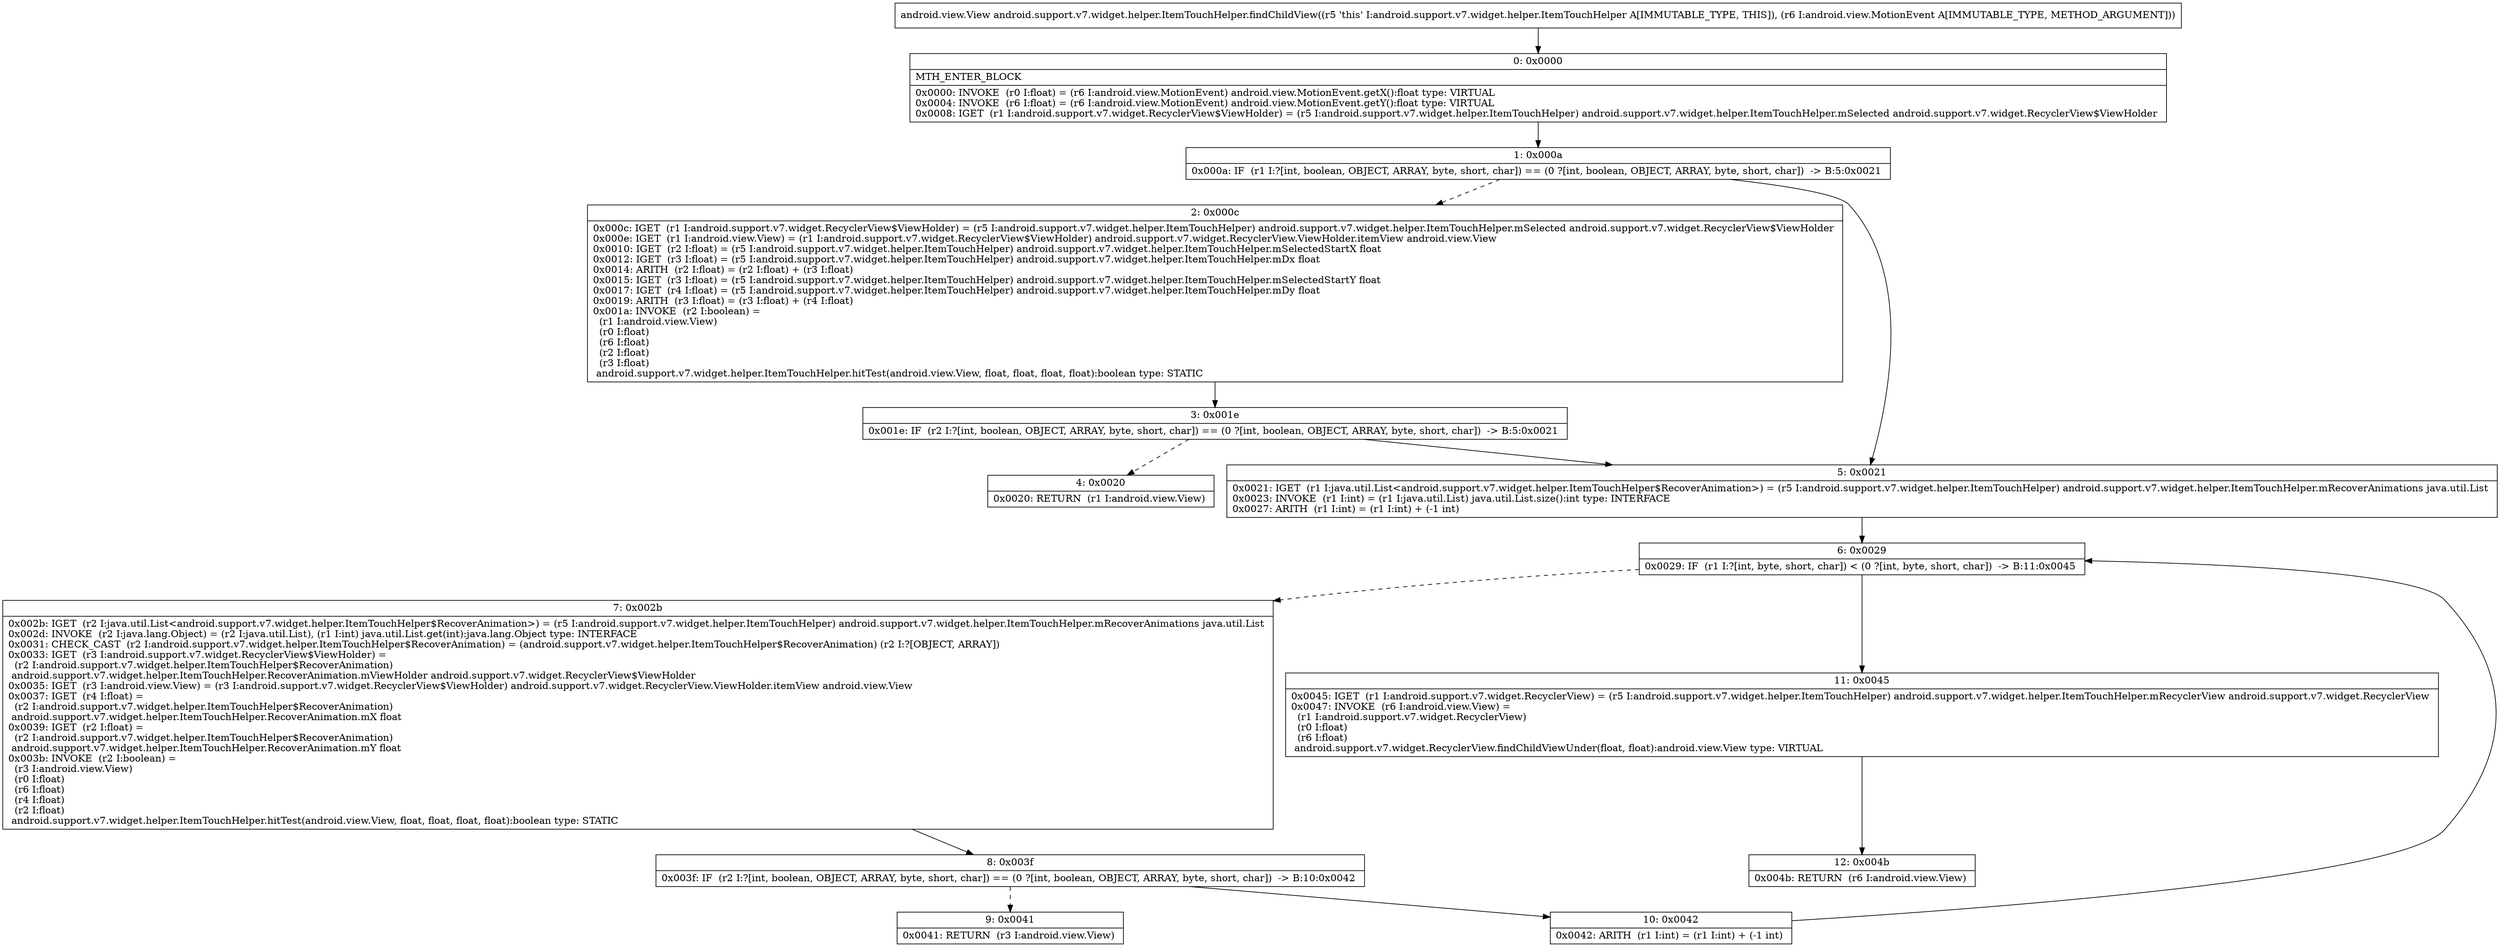 digraph "CFG forandroid.support.v7.widget.helper.ItemTouchHelper.findChildView(Landroid\/view\/MotionEvent;)Landroid\/view\/View;" {
Node_0 [shape=record,label="{0\:\ 0x0000|MTH_ENTER_BLOCK\l|0x0000: INVOKE  (r0 I:float) = (r6 I:android.view.MotionEvent) android.view.MotionEvent.getX():float type: VIRTUAL \l0x0004: INVOKE  (r6 I:float) = (r6 I:android.view.MotionEvent) android.view.MotionEvent.getY():float type: VIRTUAL \l0x0008: IGET  (r1 I:android.support.v7.widget.RecyclerView$ViewHolder) = (r5 I:android.support.v7.widget.helper.ItemTouchHelper) android.support.v7.widget.helper.ItemTouchHelper.mSelected android.support.v7.widget.RecyclerView$ViewHolder \l}"];
Node_1 [shape=record,label="{1\:\ 0x000a|0x000a: IF  (r1 I:?[int, boolean, OBJECT, ARRAY, byte, short, char]) == (0 ?[int, boolean, OBJECT, ARRAY, byte, short, char])  \-\> B:5:0x0021 \l}"];
Node_2 [shape=record,label="{2\:\ 0x000c|0x000c: IGET  (r1 I:android.support.v7.widget.RecyclerView$ViewHolder) = (r5 I:android.support.v7.widget.helper.ItemTouchHelper) android.support.v7.widget.helper.ItemTouchHelper.mSelected android.support.v7.widget.RecyclerView$ViewHolder \l0x000e: IGET  (r1 I:android.view.View) = (r1 I:android.support.v7.widget.RecyclerView$ViewHolder) android.support.v7.widget.RecyclerView.ViewHolder.itemView android.view.View \l0x0010: IGET  (r2 I:float) = (r5 I:android.support.v7.widget.helper.ItemTouchHelper) android.support.v7.widget.helper.ItemTouchHelper.mSelectedStartX float \l0x0012: IGET  (r3 I:float) = (r5 I:android.support.v7.widget.helper.ItemTouchHelper) android.support.v7.widget.helper.ItemTouchHelper.mDx float \l0x0014: ARITH  (r2 I:float) = (r2 I:float) + (r3 I:float) \l0x0015: IGET  (r3 I:float) = (r5 I:android.support.v7.widget.helper.ItemTouchHelper) android.support.v7.widget.helper.ItemTouchHelper.mSelectedStartY float \l0x0017: IGET  (r4 I:float) = (r5 I:android.support.v7.widget.helper.ItemTouchHelper) android.support.v7.widget.helper.ItemTouchHelper.mDy float \l0x0019: ARITH  (r3 I:float) = (r3 I:float) + (r4 I:float) \l0x001a: INVOKE  (r2 I:boolean) = \l  (r1 I:android.view.View)\l  (r0 I:float)\l  (r6 I:float)\l  (r2 I:float)\l  (r3 I:float)\l android.support.v7.widget.helper.ItemTouchHelper.hitTest(android.view.View, float, float, float, float):boolean type: STATIC \l}"];
Node_3 [shape=record,label="{3\:\ 0x001e|0x001e: IF  (r2 I:?[int, boolean, OBJECT, ARRAY, byte, short, char]) == (0 ?[int, boolean, OBJECT, ARRAY, byte, short, char])  \-\> B:5:0x0021 \l}"];
Node_4 [shape=record,label="{4\:\ 0x0020|0x0020: RETURN  (r1 I:android.view.View) \l}"];
Node_5 [shape=record,label="{5\:\ 0x0021|0x0021: IGET  (r1 I:java.util.List\<android.support.v7.widget.helper.ItemTouchHelper$RecoverAnimation\>) = (r5 I:android.support.v7.widget.helper.ItemTouchHelper) android.support.v7.widget.helper.ItemTouchHelper.mRecoverAnimations java.util.List \l0x0023: INVOKE  (r1 I:int) = (r1 I:java.util.List) java.util.List.size():int type: INTERFACE \l0x0027: ARITH  (r1 I:int) = (r1 I:int) + (\-1 int) \l}"];
Node_6 [shape=record,label="{6\:\ 0x0029|0x0029: IF  (r1 I:?[int, byte, short, char]) \< (0 ?[int, byte, short, char])  \-\> B:11:0x0045 \l}"];
Node_7 [shape=record,label="{7\:\ 0x002b|0x002b: IGET  (r2 I:java.util.List\<android.support.v7.widget.helper.ItemTouchHelper$RecoverAnimation\>) = (r5 I:android.support.v7.widget.helper.ItemTouchHelper) android.support.v7.widget.helper.ItemTouchHelper.mRecoverAnimations java.util.List \l0x002d: INVOKE  (r2 I:java.lang.Object) = (r2 I:java.util.List), (r1 I:int) java.util.List.get(int):java.lang.Object type: INTERFACE \l0x0031: CHECK_CAST  (r2 I:android.support.v7.widget.helper.ItemTouchHelper$RecoverAnimation) = (android.support.v7.widget.helper.ItemTouchHelper$RecoverAnimation) (r2 I:?[OBJECT, ARRAY]) \l0x0033: IGET  (r3 I:android.support.v7.widget.RecyclerView$ViewHolder) = \l  (r2 I:android.support.v7.widget.helper.ItemTouchHelper$RecoverAnimation)\l android.support.v7.widget.helper.ItemTouchHelper.RecoverAnimation.mViewHolder android.support.v7.widget.RecyclerView$ViewHolder \l0x0035: IGET  (r3 I:android.view.View) = (r3 I:android.support.v7.widget.RecyclerView$ViewHolder) android.support.v7.widget.RecyclerView.ViewHolder.itemView android.view.View \l0x0037: IGET  (r4 I:float) = \l  (r2 I:android.support.v7.widget.helper.ItemTouchHelper$RecoverAnimation)\l android.support.v7.widget.helper.ItemTouchHelper.RecoverAnimation.mX float \l0x0039: IGET  (r2 I:float) = \l  (r2 I:android.support.v7.widget.helper.ItemTouchHelper$RecoverAnimation)\l android.support.v7.widget.helper.ItemTouchHelper.RecoverAnimation.mY float \l0x003b: INVOKE  (r2 I:boolean) = \l  (r3 I:android.view.View)\l  (r0 I:float)\l  (r6 I:float)\l  (r4 I:float)\l  (r2 I:float)\l android.support.v7.widget.helper.ItemTouchHelper.hitTest(android.view.View, float, float, float, float):boolean type: STATIC \l}"];
Node_8 [shape=record,label="{8\:\ 0x003f|0x003f: IF  (r2 I:?[int, boolean, OBJECT, ARRAY, byte, short, char]) == (0 ?[int, boolean, OBJECT, ARRAY, byte, short, char])  \-\> B:10:0x0042 \l}"];
Node_9 [shape=record,label="{9\:\ 0x0041|0x0041: RETURN  (r3 I:android.view.View) \l}"];
Node_10 [shape=record,label="{10\:\ 0x0042|0x0042: ARITH  (r1 I:int) = (r1 I:int) + (\-1 int) \l}"];
Node_11 [shape=record,label="{11\:\ 0x0045|0x0045: IGET  (r1 I:android.support.v7.widget.RecyclerView) = (r5 I:android.support.v7.widget.helper.ItemTouchHelper) android.support.v7.widget.helper.ItemTouchHelper.mRecyclerView android.support.v7.widget.RecyclerView \l0x0047: INVOKE  (r6 I:android.view.View) = \l  (r1 I:android.support.v7.widget.RecyclerView)\l  (r0 I:float)\l  (r6 I:float)\l android.support.v7.widget.RecyclerView.findChildViewUnder(float, float):android.view.View type: VIRTUAL \l}"];
Node_12 [shape=record,label="{12\:\ 0x004b|0x004b: RETURN  (r6 I:android.view.View) \l}"];
MethodNode[shape=record,label="{android.view.View android.support.v7.widget.helper.ItemTouchHelper.findChildView((r5 'this' I:android.support.v7.widget.helper.ItemTouchHelper A[IMMUTABLE_TYPE, THIS]), (r6 I:android.view.MotionEvent A[IMMUTABLE_TYPE, METHOD_ARGUMENT])) }"];
MethodNode -> Node_0;
Node_0 -> Node_1;
Node_1 -> Node_2[style=dashed];
Node_1 -> Node_5;
Node_2 -> Node_3;
Node_3 -> Node_4[style=dashed];
Node_3 -> Node_5;
Node_5 -> Node_6;
Node_6 -> Node_7[style=dashed];
Node_6 -> Node_11;
Node_7 -> Node_8;
Node_8 -> Node_9[style=dashed];
Node_8 -> Node_10;
Node_10 -> Node_6;
Node_11 -> Node_12;
}

